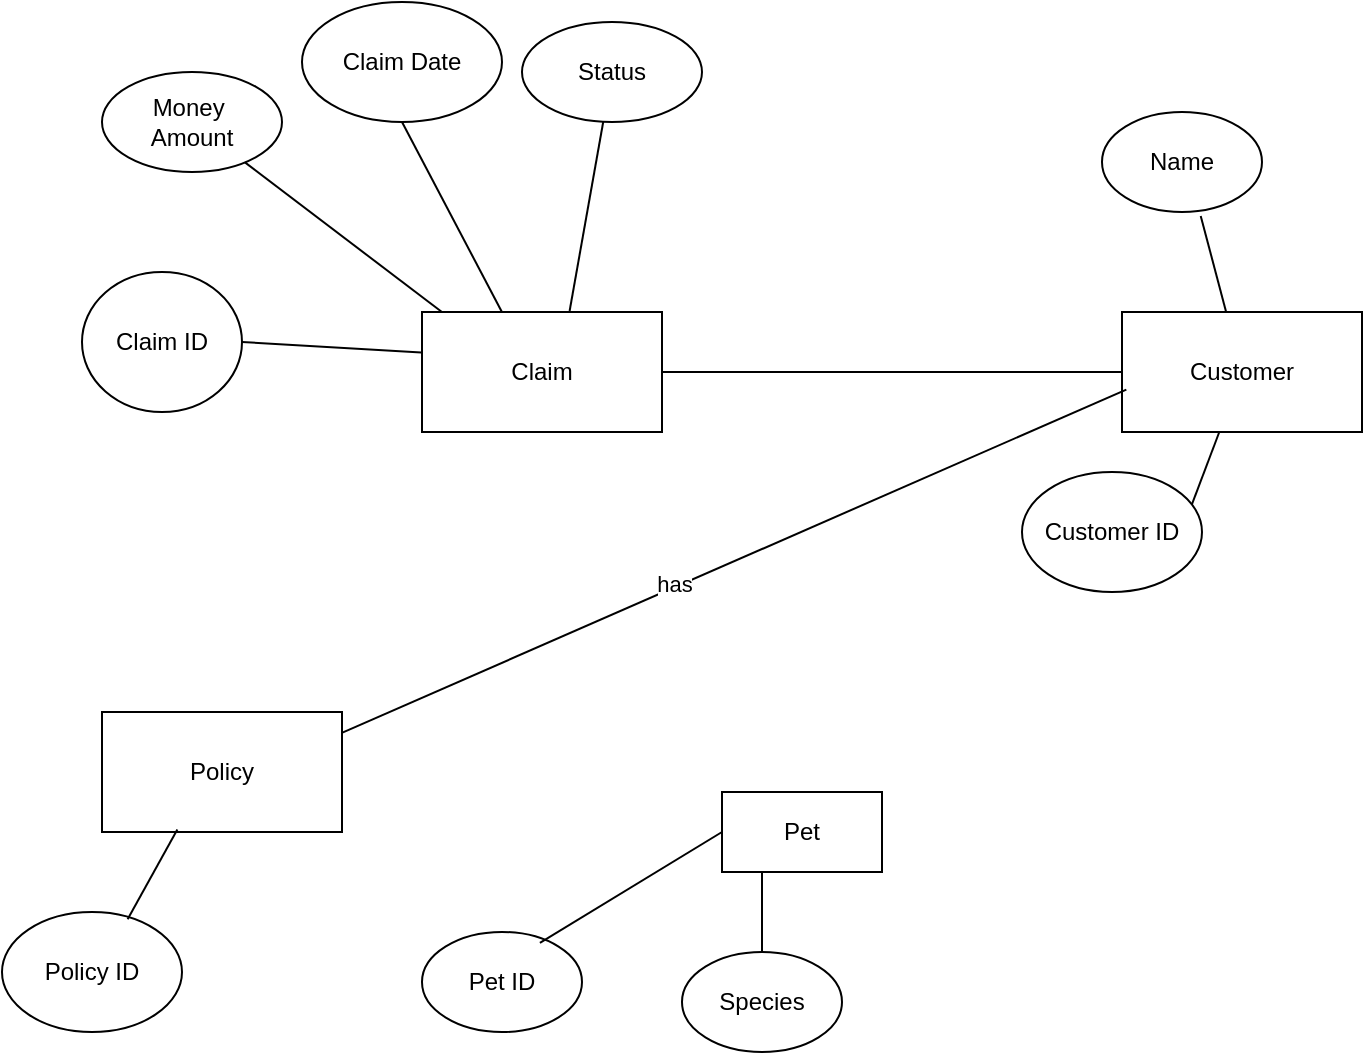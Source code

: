 <mxfile version="27.1.6">
  <diagram name="Page-1" id="7F0s8tA2o--C-QU7P3Nw">
    <mxGraphModel dx="1722" dy="993" grid="1" gridSize="10" guides="1" tooltips="1" connect="1" arrows="1" fold="1" page="1" pageScale="1" pageWidth="850" pageHeight="1100" math="0" shadow="0">
      <root>
        <mxCell id="0" />
        <mxCell id="1" parent="0" />
        <mxCell id="zv9f7UW2KeGh1jNF6cNg-1" value="Claim" style="rounded=0;whiteSpace=wrap;html=1;" parent="1" vertex="1">
          <mxGeometry x="220" y="200" width="120" height="60" as="geometry" />
        </mxCell>
        <mxCell id="zv9f7UW2KeGh1jNF6cNg-2" value="Customer" style="rounded=0;whiteSpace=wrap;html=1;" parent="1" vertex="1">
          <mxGeometry x="570" y="200" width="120" height="60" as="geometry" />
        </mxCell>
        <mxCell id="zv9f7UW2KeGh1jNF6cNg-5" value="Money&amp;nbsp;&lt;div&gt;Amount&lt;/div&gt;" style="ellipse;whiteSpace=wrap;html=1;" parent="1" vertex="1">
          <mxGeometry x="60" y="80" width="90" height="50" as="geometry" />
        </mxCell>
        <mxCell id="zv9f7UW2KeGh1jNF6cNg-9" value="Claim Date" style="ellipse;whiteSpace=wrap;html=1;" parent="1" vertex="1">
          <mxGeometry x="160" y="45" width="100" height="60" as="geometry" />
        </mxCell>
        <mxCell id="zv9f7UW2KeGh1jNF6cNg-13" value="" style="endArrow=none;html=1;rounded=0;exitX=0.083;exitY=0;exitDx=0;exitDy=0;exitPerimeter=0;" parent="1" source="zv9f7UW2KeGh1jNF6cNg-1" target="zv9f7UW2KeGh1jNF6cNg-5" edge="1">
          <mxGeometry width="50" height="50" relative="1" as="geometry">
            <mxPoint x="180" y="170" as="sourcePoint" />
            <mxPoint x="230" y="120" as="targetPoint" />
          </mxGeometry>
        </mxCell>
        <mxCell id="zv9f7UW2KeGh1jNF6cNg-14" value="Pet" style="rounded=0;whiteSpace=wrap;html=1;" parent="1" vertex="1">
          <mxGeometry x="370" y="440" width="80" height="40" as="geometry" />
        </mxCell>
        <mxCell id="zv9f7UW2KeGh1jNF6cNg-15" value="" style="endArrow=none;html=1;rounded=0;" parent="1" source="zv9f7UW2KeGh1jNF6cNg-1" target="zv9f7UW2KeGh1jNF6cNg-2" edge="1">
          <mxGeometry width="50" height="50" relative="1" as="geometry">
            <mxPoint x="420" y="260" as="sourcePoint" />
            <mxPoint x="470" y="210" as="targetPoint" />
          </mxGeometry>
        </mxCell>
        <mxCell id="zv9f7UW2KeGh1jNF6cNg-17" value="" style="endArrow=none;html=1;rounded=0;exitX=0.333;exitY=0;exitDx=0;exitDy=0;entryX=0.5;entryY=1;entryDx=0;entryDy=0;exitPerimeter=0;" parent="1" source="zv9f7UW2KeGh1jNF6cNg-1" target="zv9f7UW2KeGh1jNF6cNg-9" edge="1">
          <mxGeometry width="50" height="50" relative="1" as="geometry">
            <mxPoint x="270" y="180" as="sourcePoint" />
            <mxPoint x="320" y="130" as="targetPoint" />
          </mxGeometry>
        </mxCell>
        <mxCell id="zv9f7UW2KeGh1jNF6cNg-19" value="Claim ID" style="ellipse;whiteSpace=wrap;html=1;" parent="1" vertex="1">
          <mxGeometry x="50" y="180" width="80" height="70" as="geometry" />
        </mxCell>
        <mxCell id="zv9f7UW2KeGh1jNF6cNg-21" value="" style="endArrow=none;html=1;rounded=0;exitX=1;exitY=0.5;exitDx=0;exitDy=0;entryX=-0.003;entryY=0.337;entryDx=0;entryDy=0;entryPerimeter=0;" parent="1" source="zv9f7UW2KeGh1jNF6cNg-19" target="zv9f7UW2KeGh1jNF6cNg-1" edge="1">
          <mxGeometry width="50" height="50" relative="1" as="geometry">
            <mxPoint x="160" y="250" as="sourcePoint" />
            <mxPoint x="210" y="200" as="targetPoint" />
          </mxGeometry>
        </mxCell>
        <mxCell id="zv9f7UW2KeGh1jNF6cNg-22" value="Policy" style="rounded=0;whiteSpace=wrap;html=1;" parent="1" vertex="1">
          <mxGeometry x="60" y="400" width="120" height="60" as="geometry" />
        </mxCell>
        <mxCell id="zv9f7UW2KeGh1jNF6cNg-23" value="Policy ID" style="ellipse;whiteSpace=wrap;html=1;" parent="1" vertex="1">
          <mxGeometry x="10" y="500" width="90" height="60" as="geometry" />
        </mxCell>
        <mxCell id="zv9f7UW2KeGh1jNF6cNg-24" value="" style="endArrow=none;html=1;rounded=0;exitX=0.698;exitY=0.061;exitDx=0;exitDy=0;exitPerimeter=0;entryX=0.314;entryY=0.98;entryDx=0;entryDy=0;entryPerimeter=0;" parent="1" source="zv9f7UW2KeGh1jNF6cNg-23" target="zv9f7UW2KeGh1jNF6cNg-22" edge="1">
          <mxGeometry width="50" height="50" relative="1" as="geometry">
            <mxPoint x="50" y="510" as="sourcePoint" />
            <mxPoint x="100" y="470" as="targetPoint" />
          </mxGeometry>
        </mxCell>
        <mxCell id="zv9f7UW2KeGh1jNF6cNg-25" value="Customer ID" style="ellipse;whiteSpace=wrap;html=1;" parent="1" vertex="1">
          <mxGeometry x="520" y="280" width="90" height="60" as="geometry" />
        </mxCell>
        <mxCell id="zv9f7UW2KeGh1jNF6cNg-26" value="" style="endArrow=none;html=1;rounded=0;entryX=0.997;entryY=0.176;entryDx=0;entryDy=0;entryPerimeter=0;exitX=0.018;exitY=0.647;exitDx=0;exitDy=0;exitPerimeter=0;" parent="1" source="zv9f7UW2KeGh1jNF6cNg-2" target="zv9f7UW2KeGh1jNF6cNg-22" edge="1">
          <mxGeometry width="50" height="50" relative="1" as="geometry">
            <mxPoint x="220" y="580" as="sourcePoint" />
            <mxPoint x="270" y="530" as="targetPoint" />
          </mxGeometry>
        </mxCell>
        <mxCell id="VD68SMWjHamOjHzmVSUj-9" value="has" style="edgeLabel;html=1;align=center;verticalAlign=middle;resizable=0;points=[];" vertex="1" connectable="0" parent="zv9f7UW2KeGh1jNF6cNg-26">
          <mxGeometry x="0.148" y="-2" relative="1" as="geometry">
            <mxPoint as="offset" />
          </mxGeometry>
        </mxCell>
        <mxCell id="zv9f7UW2KeGh1jNF6cNg-27" value="" style="endArrow=none;html=1;rounded=0;exitX=0.943;exitY=0.274;exitDx=0;exitDy=0;exitPerimeter=0;" parent="1" source="zv9f7UW2KeGh1jNF6cNg-25" target="zv9f7UW2KeGh1jNF6cNg-2" edge="1">
          <mxGeometry width="50" height="50" relative="1" as="geometry">
            <mxPoint x="450" y="320" as="sourcePoint" />
            <mxPoint x="500" y="270" as="targetPoint" />
          </mxGeometry>
        </mxCell>
        <mxCell id="zv9f7UW2KeGh1jNF6cNg-28" value="Name" style="ellipse;whiteSpace=wrap;html=1;" parent="1" vertex="1">
          <mxGeometry x="560" y="100" width="80" height="50" as="geometry" />
        </mxCell>
        <mxCell id="zv9f7UW2KeGh1jNF6cNg-29" value="" style="endArrow=none;html=1;rounded=0;entryX=0.617;entryY=1.039;entryDx=0;entryDy=0;entryPerimeter=0;" parent="1" source="zv9f7UW2KeGh1jNF6cNg-2" target="zv9f7UW2KeGh1jNF6cNg-28" edge="1">
          <mxGeometry width="50" height="50" relative="1" as="geometry">
            <mxPoint x="430" y="310" as="sourcePoint" />
            <mxPoint x="480" y="260" as="targetPoint" />
          </mxGeometry>
        </mxCell>
        <mxCell id="VD68SMWjHamOjHzmVSUj-3" value="Pet ID" style="ellipse;whiteSpace=wrap;html=1;" vertex="1" parent="1">
          <mxGeometry x="220" y="510" width="80" height="50" as="geometry" />
        </mxCell>
        <mxCell id="VD68SMWjHamOjHzmVSUj-5" value="" style="endArrow=none;html=1;rounded=0;exitX=0.737;exitY=0.108;exitDx=0;exitDy=0;exitPerimeter=0;entryX=0;entryY=0.5;entryDx=0;entryDy=0;" edge="1" parent="1" source="VD68SMWjHamOjHzmVSUj-3" target="zv9f7UW2KeGh1jNF6cNg-14">
          <mxGeometry width="50" height="50" relative="1" as="geometry">
            <mxPoint x="290" y="510" as="sourcePoint" />
            <mxPoint x="340" y="460" as="targetPoint" />
          </mxGeometry>
        </mxCell>
        <mxCell id="VD68SMWjHamOjHzmVSUj-13" value="Species" style="ellipse;whiteSpace=wrap;html=1;" vertex="1" parent="1">
          <mxGeometry x="350" y="520" width="80" height="50" as="geometry" />
        </mxCell>
        <mxCell id="VD68SMWjHamOjHzmVSUj-14" value="" style="endArrow=none;html=1;rounded=0;exitX=0.5;exitY=0;exitDx=0;exitDy=0;entryX=0.25;entryY=1;entryDx=0;entryDy=0;" edge="1" parent="1" source="VD68SMWjHamOjHzmVSUj-13" target="zv9f7UW2KeGh1jNF6cNg-14">
          <mxGeometry width="50" height="50" relative="1" as="geometry">
            <mxPoint x="370" y="530" as="sourcePoint" />
            <mxPoint x="420" y="480" as="targetPoint" />
          </mxGeometry>
        </mxCell>
        <mxCell id="VD68SMWjHamOjHzmVSUj-15" value="Status" style="ellipse;whiteSpace=wrap;html=1;" vertex="1" parent="1">
          <mxGeometry x="270" y="55" width="90" height="50" as="geometry" />
        </mxCell>
        <mxCell id="VD68SMWjHamOjHzmVSUj-16" value="" style="endArrow=none;html=1;rounded=0;exitX=0.615;exitY=-0.008;exitDx=0;exitDy=0;exitPerimeter=0;" edge="1" parent="1" source="zv9f7UW2KeGh1jNF6cNg-1" target="VD68SMWjHamOjHzmVSUj-15">
          <mxGeometry width="50" height="50" relative="1" as="geometry">
            <mxPoint x="289" y="235" as="sourcePoint" />
            <mxPoint x="190" y="160" as="targetPoint" />
          </mxGeometry>
        </mxCell>
      </root>
    </mxGraphModel>
  </diagram>
</mxfile>
